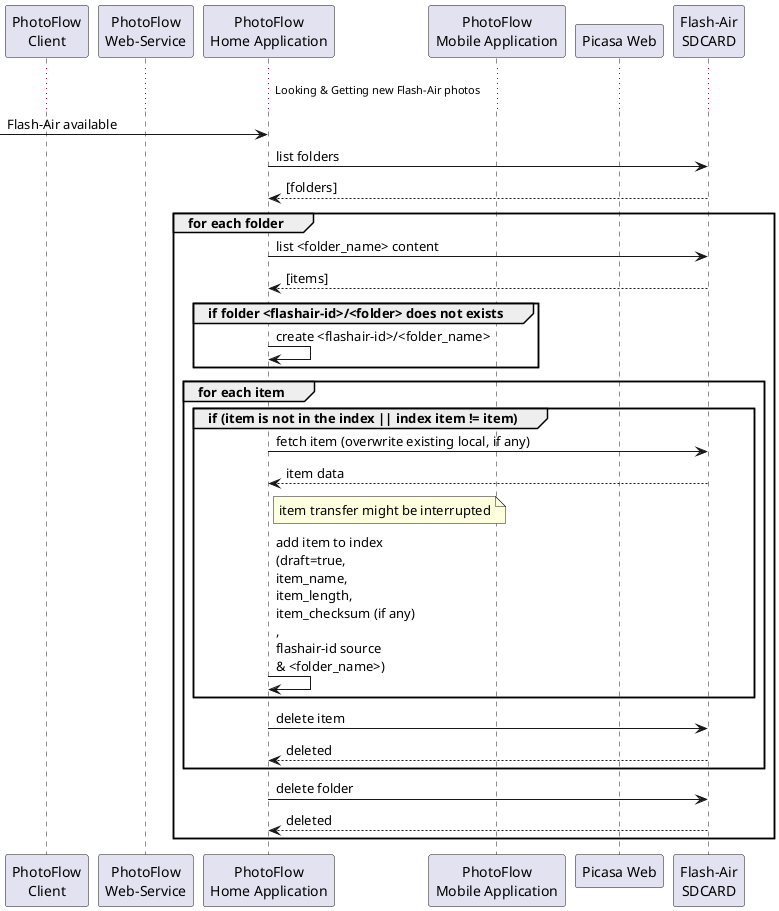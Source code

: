 @startuml

participant "PhotoFlow\nClient" as pfc
participant "PhotoFlow\nWeb-Service" as pfw
participant "PhotoFlow\nHome Application" as pfha
participant "PhotoFlow\nMobile Application" as pfma
participant "Picasa Web" as picasa
participant "Flash-Air\nSDCARD" as flashair

... Looking & Getting new Flash-Air photos ...

-> pfha : Flash-Air available
pfha -> flashair : list folders
pfha <-- flashair : [folders]

group for each folder

  pfha -> flashair : list <folder_name> content
  pfha <-- flashair : [items]

  group if folder <flashair-id>/<folder> does not exists
    pfha -> pfha : create <flashair-id>/<folder_name>
  end group

  group for each item
    group if (item is not in the index || index item != item)
      pfha -> flashair : fetch item (overwrite existing local, if any)
      pfha <-- flashair : item data
      note right of pfha: item transfer might be interrupted
      pfha -> pfha : add item to index\n(draft=true,\nitem_name,\nitem_length,\nitem_checksum (if any)\n,\nflashair-id source\n& <folder_name>)
    end group
    pfha -> flashair : delete item
    pfha <-- flashair : deleted
  end grouop

  pfha -> flashair : delete folder
  pfha <-- flashair : deleted

end group

@enduml
